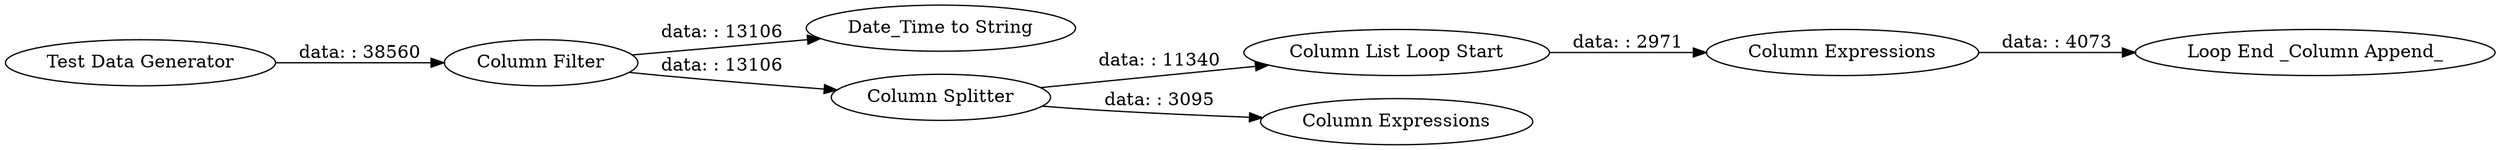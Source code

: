 digraph {
	"1248888658686300947_1595" [label="Date_Time to String"]
	"1248888658686300947_1631" [label="Column Expressions"]
	"1248888658686300947_1632" [label="Column List Loop Start"]
	"1248888658686300947_1558" [label="Test Data Generator"]
	"1248888658686300947_1635" [label="Column Expressions"]
	"1248888658686300947_1559" [label="Column Filter"]
	"1248888658686300947_1634" [label="Loop End _Column Append_"]
	"1248888658686300947_1633" [label="Column Splitter"]
	"1248888658686300947_1633" -> "1248888658686300947_1635" [label="data: : 3095"]
	"1248888658686300947_1633" -> "1248888658686300947_1632" [label="data: : 11340"]
	"1248888658686300947_1559" -> "1248888658686300947_1633" [label="data: : 13106"]
	"1248888658686300947_1632" -> "1248888658686300947_1631" [label="data: : 2971"]
	"1248888658686300947_1558" -> "1248888658686300947_1559" [label="data: : 38560"]
	"1248888658686300947_1631" -> "1248888658686300947_1634" [label="data: : 4073"]
	"1248888658686300947_1559" -> "1248888658686300947_1595" [label="data: : 13106"]
	rankdir=LR
}

